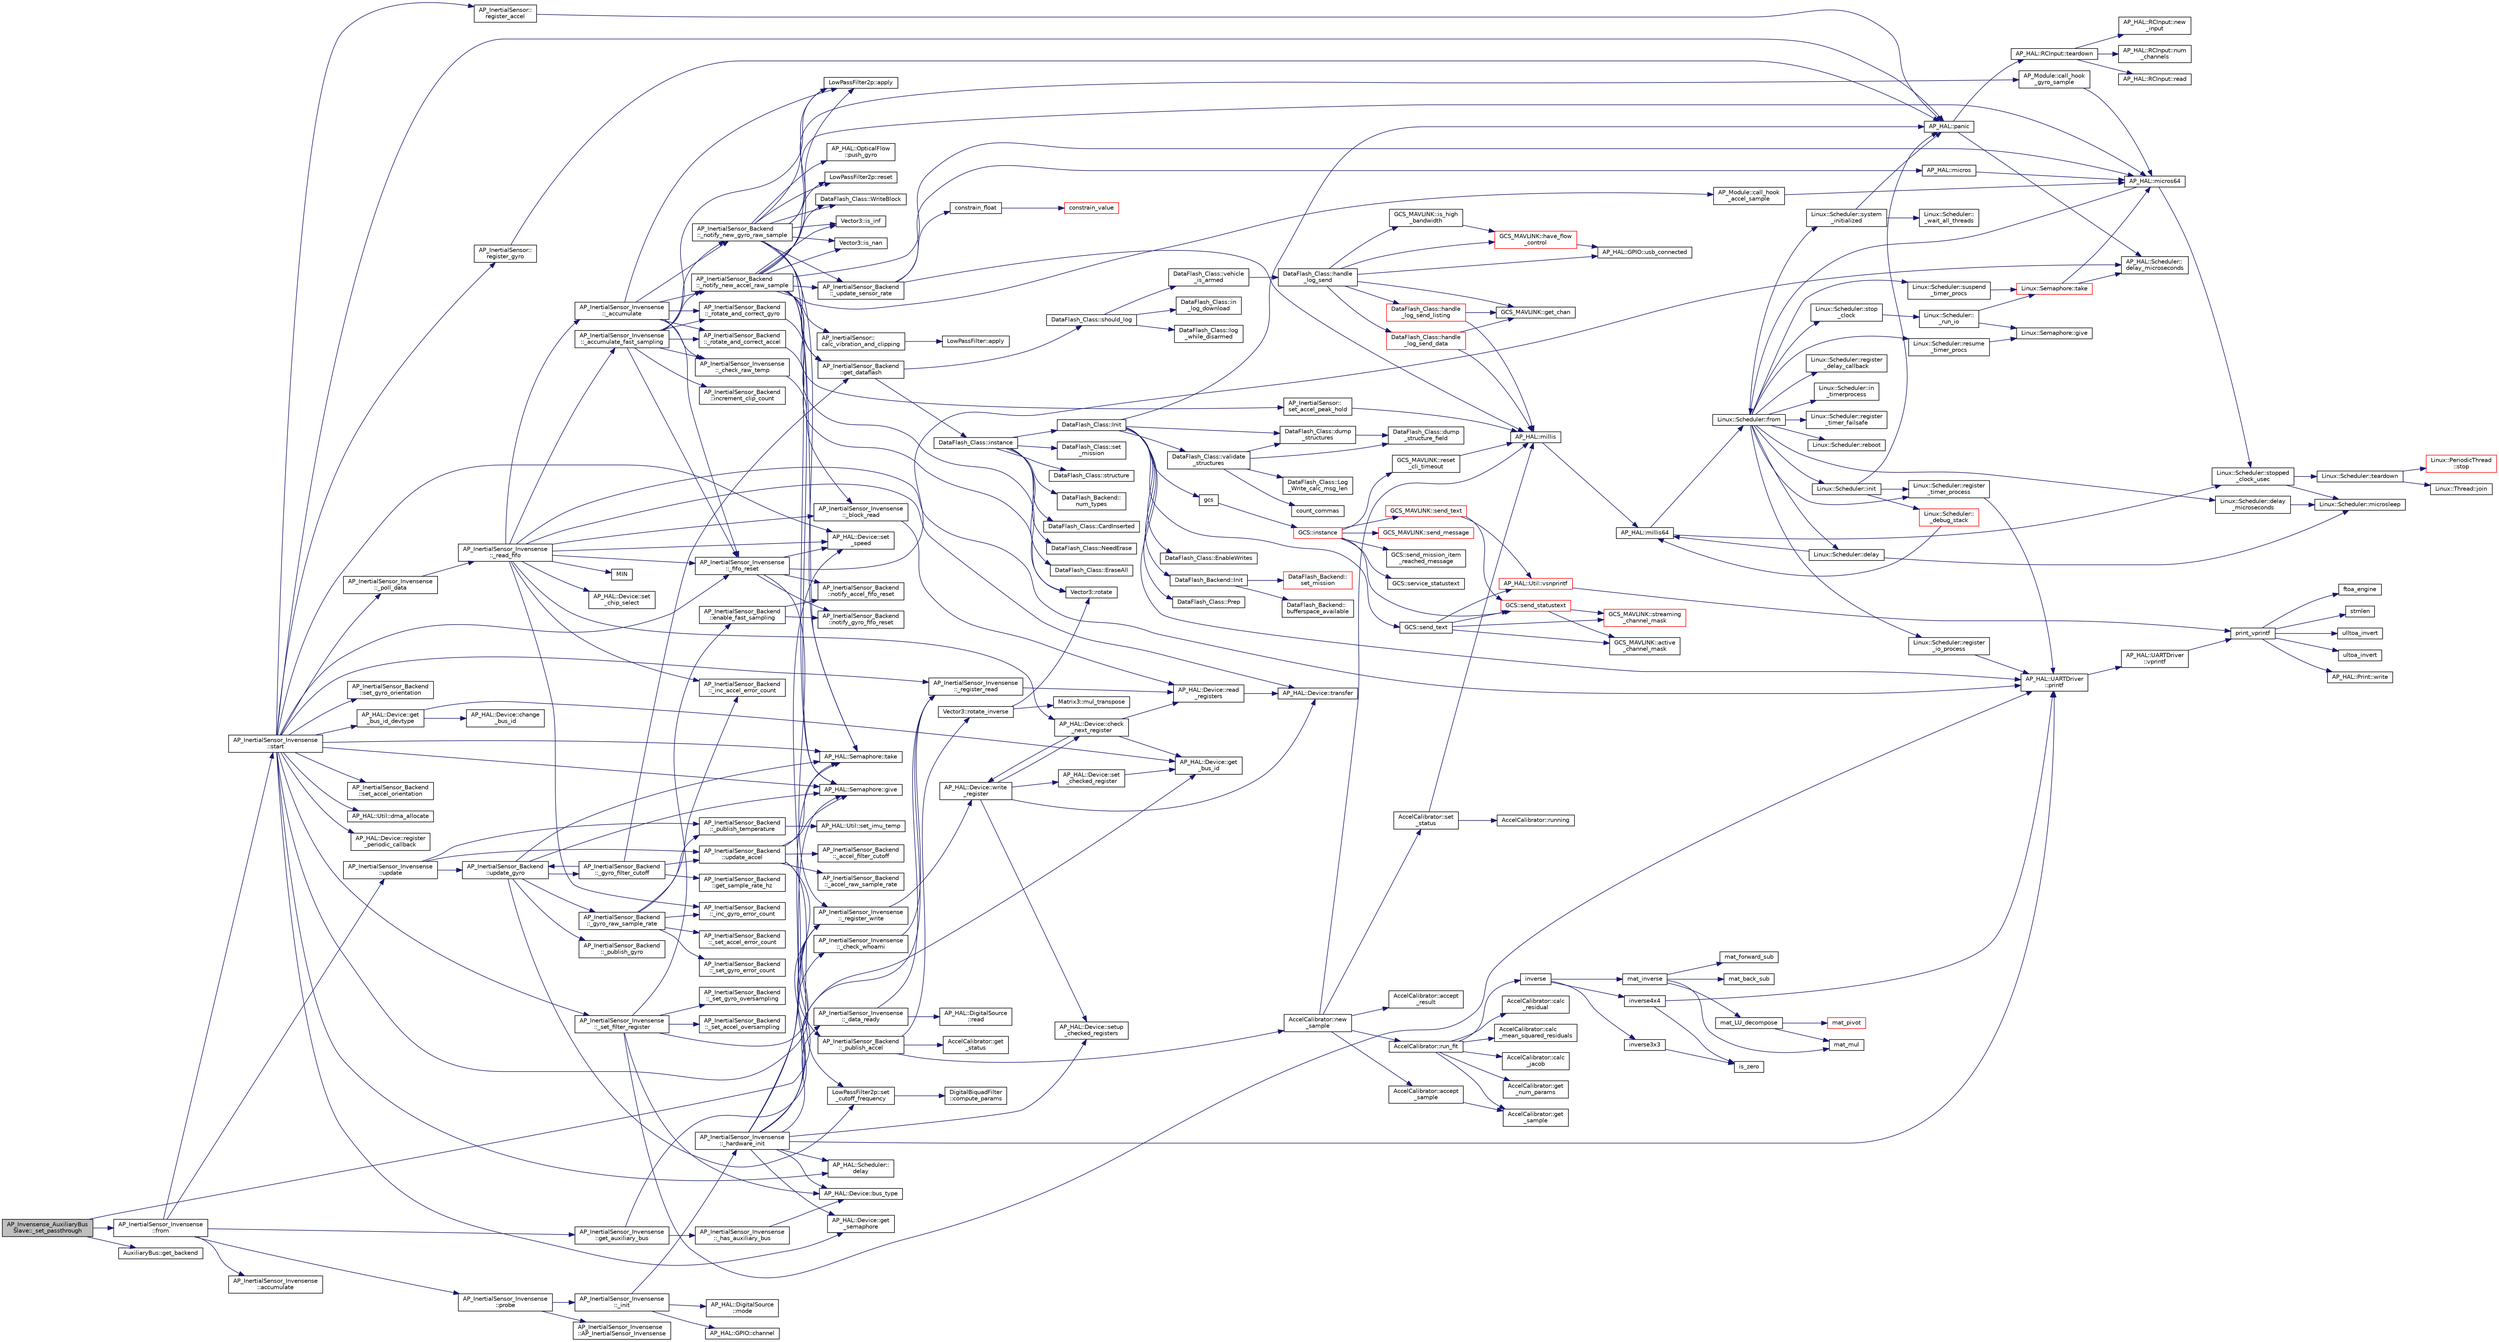 digraph "AP_Invensense_AuxiliaryBusSlave::_set_passthrough"
{
 // INTERACTIVE_SVG=YES
  edge [fontname="Helvetica",fontsize="10",labelfontname="Helvetica",labelfontsize="10"];
  node [fontname="Helvetica",fontsize="10",shape=record];
  rankdir="LR";
  Node1 [label="AP_Invensense_AuxiliaryBus\lSlave::_set_passthrough",height=0.2,width=0.4,color="black", fillcolor="grey75", style="filled", fontcolor="black"];
  Node1 -> Node2 [color="midnightblue",fontsize="10",style="solid",fontname="Helvetica"];
  Node2 [label="AP_InertialSensor_Invensense\l::from",height=0.2,width=0.4,color="black", fillcolor="white", style="filled",URL="$classAP__InertialSensor__Invensense.html#a06dbf9b0eab84d31dbba20ed8acd5d3e"];
  Node2 -> Node3 [color="midnightblue",fontsize="10",style="solid",fontname="Helvetica"];
  Node3 [label="AP_InertialSensor_Invensense\l::probe",height=0.2,width=0.4,color="black", fillcolor="white", style="filled",URL="$classAP__InertialSensor__Invensense.html#a8097ce7e76464929d323cfc339ed4ac4"];
  Node3 -> Node4 [color="midnightblue",fontsize="10",style="solid",fontname="Helvetica"];
  Node4 [label="AP_InertialSensor_Invensense\l::AP_InertialSensor_Invensense",height=0.2,width=0.4,color="black", fillcolor="white", style="filled",URL="$classAP__InertialSensor__Invensense.html#a97e4364fb212a0f6e4282a318579ea54"];
  Node3 -> Node5 [color="midnightblue",fontsize="10",style="solid",fontname="Helvetica"];
  Node5 [label="AP_InertialSensor_Invensense\l::_init",height=0.2,width=0.4,color="black", fillcolor="white", style="filled",URL="$classAP__InertialSensor__Invensense.html#aa1f73d88f390dc33a024e74d418fcdbb"];
  Node5 -> Node6 [color="midnightblue",fontsize="10",style="solid",fontname="Helvetica"];
  Node6 [label="AP_HAL::GPIO::channel",height=0.2,width=0.4,color="black", fillcolor="white", style="filled",URL="$classAP__HAL_1_1GPIO.html#a4e8955091af056240f447b68b76725bb"];
  Node5 -> Node7 [color="midnightblue",fontsize="10",style="solid",fontname="Helvetica"];
  Node7 [label="AP_HAL::DigitalSource\l::mode",height=0.2,width=0.4,color="black", fillcolor="white", style="filled",URL="$classAP__HAL_1_1DigitalSource.html#af16b96dab1499f30659a1fd892df6c2d"];
  Node5 -> Node8 [color="midnightblue",fontsize="10",style="solid",fontname="Helvetica"];
  Node8 [label="AP_InertialSensor_Invensense\l::_hardware_init",height=0.2,width=0.4,color="black", fillcolor="white", style="filled",URL="$classAP__InertialSensor__Invensense.html#a21cdfb1a680c3a9ef39a8b0de574551d"];
  Node8 -> Node9 [color="midnightblue",fontsize="10",style="solid",fontname="Helvetica"];
  Node9 [label="AP_HAL::Device::get\l_semaphore",height=0.2,width=0.4,color="black", fillcolor="white", style="filled",URL="$classAP__HAL_1_1Device.html#a9cfca3d6c720115b4c77b21b64a2b8af"];
  Node8 -> Node10 [color="midnightblue",fontsize="10",style="solid",fontname="Helvetica"];
  Node10 [label="AP_HAL::Semaphore::take",height=0.2,width=0.4,color="black", fillcolor="white", style="filled",URL="$classAP__HAL_1_1Semaphore.html#abd3a0affad8bb211981a979f30386589"];
  Node8 -> Node11 [color="midnightblue",fontsize="10",style="solid",fontname="Helvetica"];
  Node11 [label="AP_HAL::Device::setup\l_checked_registers",height=0.2,width=0.4,color="black", fillcolor="white", style="filled",URL="$classAP__HAL_1_1Device.html#a4bad879386bd93b7f2340bff1437d041"];
  Node8 -> Node12 [color="midnightblue",fontsize="10",style="solid",fontname="Helvetica"];
  Node12 [label="AP_HAL::Device::set\l_speed",height=0.2,width=0.4,color="black", fillcolor="white", style="filled",URL="$classAP__HAL_1_1Device.html#ab8df2848215253ccd70298be7bb52339"];
  Node8 -> Node13 [color="midnightblue",fontsize="10",style="solid",fontname="Helvetica"];
  Node13 [label="AP_InertialSensor_Invensense\l::_check_whoami",height=0.2,width=0.4,color="black", fillcolor="white", style="filled",URL="$classAP__InertialSensor__Invensense.html#a0404ba143b7451a0ffb09b410733881b"];
  Node13 -> Node14 [color="midnightblue",fontsize="10",style="solid",fontname="Helvetica"];
  Node14 [label="AP_InertialSensor_Invensense\l::_register_read",height=0.2,width=0.4,color="black", fillcolor="white", style="filled",URL="$classAP__InertialSensor__Invensense.html#ab3565db6e0296bc0515f6d02f80ffade"];
  Node14 -> Node15 [color="midnightblue",fontsize="10",style="solid",fontname="Helvetica"];
  Node15 [label="AP_HAL::Device::read\l_registers",height=0.2,width=0.4,color="black", fillcolor="white", style="filled",URL="$classAP__HAL_1_1Device.html#a66215f964cfb5c7421effdb88a749550"];
  Node15 -> Node16 [color="midnightblue",fontsize="10",style="solid",fontname="Helvetica"];
  Node16 [label="AP_HAL::Device::transfer",height=0.2,width=0.4,color="black", fillcolor="white", style="filled",URL="$classAP__HAL_1_1Device.html#a2af24b5f93b678af718b65a606e538b0"];
  Node8 -> Node17 [color="midnightblue",fontsize="10",style="solid",fontname="Helvetica"];
  Node17 [label="AP_HAL::Semaphore::give",height=0.2,width=0.4,color="black", fillcolor="white", style="filled",URL="$classAP__HAL_1_1Semaphore.html#afcdbf03d5bea9d83037acc93bfaea7ce"];
  Node8 -> Node14 [color="midnightblue",fontsize="10",style="solid",fontname="Helvetica"];
  Node8 -> Node18 [color="midnightblue",fontsize="10",style="solid",fontname="Helvetica"];
  Node18 [label="AP_InertialSensor_Invensense\l::_register_write",height=0.2,width=0.4,color="black", fillcolor="white", style="filled",URL="$classAP__InertialSensor__Invensense.html#ab650abe4789bb0eef9a4c34812e5603e"];
  Node18 -> Node19 [color="midnightblue",fontsize="10",style="solid",fontname="Helvetica"];
  Node19 [label="AP_HAL::Device::write\l_register",height=0.2,width=0.4,color="black", fillcolor="white", style="filled",URL="$classAP__HAL_1_1Device.html#a450d2427d58c09d75c8268f8b808c37b"];
  Node19 -> Node20 [color="midnightblue",fontsize="10",style="solid",fontname="Helvetica"];
  Node20 [label="AP_HAL::Device::set\l_checked_register",height=0.2,width=0.4,color="black", fillcolor="white", style="filled",URL="$classAP__HAL_1_1Device.html#a44b62acec2c1c5d8bf8b9c07f5fe7192"];
  Node20 -> Node21 [color="midnightblue",fontsize="10",style="solid",fontname="Helvetica"];
  Node21 [label="AP_HAL::Device::get\l_bus_id",height=0.2,width=0.4,color="black", fillcolor="white", style="filled",URL="$classAP__HAL_1_1Device.html#a682fd556614308cb02773e94ec8e4b26"];
  Node19 -> Node16 [color="midnightblue",fontsize="10",style="solid",fontname="Helvetica"];
  Node19 -> Node11 [color="midnightblue",fontsize="10",style="solid",fontname="Helvetica"];
  Node19 -> Node22 [color="midnightblue",fontsize="10",style="solid",fontname="Helvetica"];
  Node22 [label="AP_HAL::Device::check\l_next_register",height=0.2,width=0.4,color="black", fillcolor="white", style="filled",URL="$classAP__HAL_1_1Device.html#a81202d89062b62f93bf8d13fa30a86d0"];
  Node22 -> Node15 [color="midnightblue",fontsize="10",style="solid",fontname="Helvetica"];
  Node22 -> Node21 [color="midnightblue",fontsize="10",style="solid",fontname="Helvetica"];
  Node22 -> Node19 [color="midnightblue",fontsize="10",style="solid",fontname="Helvetica"];
  Node8 -> Node23 [color="midnightblue",fontsize="10",style="solid",fontname="Helvetica"];
  Node23 [label="AP_HAL::Scheduler::\ldelay",height=0.2,width=0.4,color="black", fillcolor="white", style="filled",URL="$classAP__HAL_1_1Scheduler.html#ab3175e2e6223ccfe82f957e41cc12b26"];
  Node8 -> Node24 [color="midnightblue",fontsize="10",style="solid",fontname="Helvetica"];
  Node24 [label="AP_HAL::Device::bus_type",height=0.2,width=0.4,color="black", fillcolor="white", style="filled",URL="$classAP__HAL_1_1Device.html#a0e51c1247cf5f1ed2d689263d9c48eae"];
  Node8 -> Node25 [color="midnightblue",fontsize="10",style="solid",fontname="Helvetica"];
  Node25 [label="AP_InertialSensor_Invensense\l::_data_ready",height=0.2,width=0.4,color="black", fillcolor="white", style="filled",URL="$classAP__InertialSensor__Invensense.html#a425c8c056c2e606f472b8c49f4ad99b2"];
  Node25 -> Node26 [color="midnightblue",fontsize="10",style="solid",fontname="Helvetica"];
  Node26 [label="AP_HAL::DigitalSource\l::read",height=0.2,width=0.4,color="black", fillcolor="white", style="filled",URL="$classAP__HAL_1_1DigitalSource.html#a6d155c0e1088e7b045b075c34bc2a13e"];
  Node25 -> Node14 [color="midnightblue",fontsize="10",style="solid",fontname="Helvetica"];
  Node8 -> Node27 [color="midnightblue",fontsize="10",style="solid",fontname="Helvetica"];
  Node27 [label="AP_HAL::UARTDriver\l::printf",height=0.2,width=0.4,color="black", fillcolor="white", style="filled",URL="$classAP__HAL_1_1UARTDriver.html#a6ceedc792594e59fc7d80b39a435f027"];
  Node27 -> Node28 [color="midnightblue",fontsize="10",style="solid",fontname="Helvetica"];
  Node28 [label="AP_HAL::UARTDriver\l::vprintf",height=0.2,width=0.4,color="black", fillcolor="white", style="filled",URL="$classAP__HAL_1_1UARTDriver.html#aa8abfb6d6641299472c29ac1edde559f"];
  Node28 -> Node29 [color="midnightblue",fontsize="10",style="solid",fontname="Helvetica"];
  Node29 [label="print_vprintf",height=0.2,width=0.4,color="black", fillcolor="white", style="filled",URL="$print__vprintf_8cpp.html#a1534eaeab54696df96975b56d9f49212"];
  Node29 -> Node30 [color="midnightblue",fontsize="10",style="solid",fontname="Helvetica"];
  Node30 [label="AP_HAL::Print::write",height=0.2,width=0.4,color="black", fillcolor="white", style="filled",URL="$classAP__HAL_1_1Print.html#acc65391952a43334f8f5c9bef341f501"];
  Node29 -> Node31 [color="midnightblue",fontsize="10",style="solid",fontname="Helvetica"];
  Node31 [label="ftoa_engine",height=0.2,width=0.4,color="black", fillcolor="white", style="filled",URL="$ftoa__engine_8cpp.html#a1c28234da8f20b43c85890d4bb452947"];
  Node29 -> Node32 [color="midnightblue",fontsize="10",style="solid",fontname="Helvetica"];
  Node32 [label="strnlen",height=0.2,width=0.4,color="black", fillcolor="white", style="filled",URL="$replace_8cpp.html#a880bcc7b85a09e6254691bebd5344b51"];
  Node29 -> Node33 [color="midnightblue",fontsize="10",style="solid",fontname="Helvetica"];
  Node33 [label="ulltoa_invert",height=0.2,width=0.4,color="black", fillcolor="white", style="filled",URL="$utoa__invert_8cpp.html#a34926f552460b47c414ec4d83b32815c"];
  Node29 -> Node34 [color="midnightblue",fontsize="10",style="solid",fontname="Helvetica"];
  Node34 [label="ultoa_invert",height=0.2,width=0.4,color="black", fillcolor="white", style="filled",URL="$utoa__invert_8cpp.html#a5d99bba8e697c1e11da489d88fca8559"];
  Node2 -> Node35 [color="midnightblue",fontsize="10",style="solid",fontname="Helvetica"];
  Node35 [label="AP_InertialSensor_Invensense\l::update",height=0.2,width=0.4,color="black", fillcolor="white", style="filled",URL="$classAP__InertialSensor__Invensense.html#a247c35c3a991df3b0d40725108fd1763"];
  Node35 -> Node36 [color="midnightblue",fontsize="10",style="solid",fontname="Helvetica"];
  Node36 [label="AP_InertialSensor_Backend\l::update_accel",height=0.2,width=0.4,color="black", fillcolor="white", style="filled",URL="$classAP__InertialSensor__Backend.html#a27b1b02d701a305058551ad22d6fb75c"];
  Node36 -> Node10 [color="midnightblue",fontsize="10",style="solid",fontname="Helvetica"];
  Node36 -> Node37 [color="midnightblue",fontsize="10",style="solid",fontname="Helvetica"];
  Node37 [label="AP_InertialSensor_Backend\l::_publish_accel",height=0.2,width=0.4,color="black", fillcolor="white", style="filled",URL="$classAP__InertialSensor__Backend.html#a28212257f5b97b6e129f6b2d2c20424e"];
  Node37 -> Node38 [color="midnightblue",fontsize="10",style="solid",fontname="Helvetica"];
  Node38 [label="AccelCalibrator::get\l_status",height=0.2,width=0.4,color="black", fillcolor="white", style="filled",URL="$classAccelCalibrator.html#afc7c6fd5f0ab24471373a03995588e70"];
  Node37 -> Node39 [color="midnightblue",fontsize="10",style="solid",fontname="Helvetica"];
  Node39 [label="Vector3::rotate_inverse",height=0.2,width=0.4,color="black", fillcolor="white", style="filled",URL="$classVector3.html#a54af2cdf84d76ad47bdb4f7f43ccb7e8"];
  Node39 -> Node40 [color="midnightblue",fontsize="10",style="solid",fontname="Helvetica"];
  Node40 [label="Vector3::rotate",height=0.2,width=0.4,color="black", fillcolor="white", style="filled",URL="$classVector3.html#a53d5701ae2db9492944550927279b7b8"];
  Node39 -> Node41 [color="midnightblue",fontsize="10",style="solid",fontname="Helvetica"];
  Node41 [label="Matrix3::mul_transpose",height=0.2,width=0.4,color="black", fillcolor="white", style="filled",URL="$classMatrix3.html#a3705734aec6b67d729011cd792d7398a"];
  Node37 -> Node42 [color="midnightblue",fontsize="10",style="solid",fontname="Helvetica"];
  Node42 [label="AccelCalibrator::new\l_sample",height=0.2,width=0.4,color="black", fillcolor="white", style="filled",URL="$classAccelCalibrator.html#a32fa0d479b35c9ca0283542a6420b7cf"];
  Node42 -> Node43 [color="midnightblue",fontsize="10",style="solid",fontname="Helvetica"];
  Node43 [label="AccelCalibrator::set\l_status",height=0.2,width=0.4,color="black", fillcolor="white", style="filled",URL="$classAccelCalibrator.html#a2243497b1553a96ec4589da2489ad379"];
  Node43 -> Node44 [color="midnightblue",fontsize="10",style="solid",fontname="Helvetica"];
  Node44 [label="AccelCalibrator::running",height=0.2,width=0.4,color="black", fillcolor="white", style="filled",URL="$classAccelCalibrator.html#a0689e99155c87b32bd0fa72402e297a1"];
  Node43 -> Node45 [color="midnightblue",fontsize="10",style="solid",fontname="Helvetica"];
  Node45 [label="AP_HAL::millis",height=0.2,width=0.4,color="black", fillcolor="white", style="filled",URL="$namespaceAP__HAL.html#a77dffbb18891996280308e21316ec186"];
  Node45 -> Node46 [color="midnightblue",fontsize="10",style="solid",fontname="Helvetica"];
  Node46 [label="AP_HAL::millis64",height=0.2,width=0.4,color="black", fillcolor="white", style="filled",URL="$namespaceAP__HAL.html#a59336c5fceaf28a76d1df1581a87a25d"];
  Node46 -> Node47 [color="midnightblue",fontsize="10",style="solid",fontname="Helvetica"];
  Node47 [label="Linux::Scheduler::from",height=0.2,width=0.4,color="black", fillcolor="white", style="filled",URL="$classLinux_1_1Scheduler.html#a53ecaae0fdc72f85bd57c4b0cff93653"];
  Node47 -> Node48 [color="midnightblue",fontsize="10",style="solid",fontname="Helvetica"];
  Node48 [label="Linux::Scheduler::init",height=0.2,width=0.4,color="black", fillcolor="white", style="filled",URL="$classLinux_1_1Scheduler.html#a3d77c332e051c28c83fb07757e7100bd"];
  Node48 -> Node49 [color="midnightblue",fontsize="10",style="solid",fontname="Helvetica"];
  Node49 [label="AP_HAL::panic",height=0.2,width=0.4,color="black", fillcolor="white", style="filled",URL="$namespaceAP__HAL.html#a71832f03d849a0c088f04fc98d3c8143"];
  Node49 -> Node50 [color="midnightblue",fontsize="10",style="solid",fontname="Helvetica"];
  Node50 [label="AP_HAL::RCInput::teardown",height=0.2,width=0.4,color="black", fillcolor="white", style="filled",URL="$classAP__HAL_1_1RCInput.html#a2bea13d38f2b9ae8bf5193a3a69f0a31"];
  Node50 -> Node51 [color="midnightblue",fontsize="10",style="solid",fontname="Helvetica"];
  Node51 [label="AP_HAL::RCInput::new\l_input",height=0.2,width=0.4,color="black", fillcolor="white", style="filled",URL="$classAP__HAL_1_1RCInput.html#aee1fade33080edef83dd7db0fad0f7da"];
  Node50 -> Node52 [color="midnightblue",fontsize="10",style="solid",fontname="Helvetica"];
  Node52 [label="AP_HAL::RCInput::num\l_channels",height=0.2,width=0.4,color="black", fillcolor="white", style="filled",URL="$classAP__HAL_1_1RCInput.html#ae55f959c6115c1f41783af3a2b6c4fcd"];
  Node50 -> Node53 [color="midnightblue",fontsize="10",style="solid",fontname="Helvetica"];
  Node53 [label="AP_HAL::RCInput::read",height=0.2,width=0.4,color="black", fillcolor="white", style="filled",URL="$classAP__HAL_1_1RCInput.html#a078fd7e6d2e6a899009ec674a8e03498"];
  Node49 -> Node54 [color="midnightblue",fontsize="10",style="solid",fontname="Helvetica"];
  Node54 [label="AP_HAL::Scheduler::\ldelay_microseconds",height=0.2,width=0.4,color="black", fillcolor="white", style="filled",URL="$classAP__HAL_1_1Scheduler.html#a78c4f1b1f192ac1c99544b6cc8f099b0"];
  Node48 -> Node55 [color="midnightblue",fontsize="10",style="solid",fontname="Helvetica"];
  Node55 [label="Linux::Scheduler::register\l_timer_process",height=0.2,width=0.4,color="black", fillcolor="white", style="filled",URL="$classLinux_1_1Scheduler.html#a02a34a123dfebaf360f7010745e1e646"];
  Node55 -> Node27 [color="midnightblue",fontsize="10",style="solid",fontname="Helvetica"];
  Node48 -> Node56 [color="midnightblue",fontsize="10",style="solid",fontname="Helvetica"];
  Node56 [label="Linux::Scheduler::\l_debug_stack",height=0.2,width=0.4,color="red", fillcolor="white", style="filled",URL="$classLinux_1_1Scheduler.html#a163eb7b285c95b1b1d036fc61d723910"];
  Node56 -> Node46 [color="midnightblue",fontsize="10",style="solid",fontname="Helvetica"];
  Node47 -> Node57 [color="midnightblue",fontsize="10",style="solid",fontname="Helvetica"];
  Node57 [label="Linux::Scheduler::delay",height=0.2,width=0.4,color="black", fillcolor="white", style="filled",URL="$classLinux_1_1Scheduler.html#a14f3239ecbb9889823b20dc9de655c2f"];
  Node57 -> Node46 [color="midnightblue",fontsize="10",style="solid",fontname="Helvetica"];
  Node57 -> Node58 [color="midnightblue",fontsize="10",style="solid",fontname="Helvetica"];
  Node58 [label="Linux::Scheduler::microsleep",height=0.2,width=0.4,color="black", fillcolor="white", style="filled",URL="$classLinux_1_1Scheduler.html#a647872aff158b510c56862f51f951538"];
  Node47 -> Node59 [color="midnightblue",fontsize="10",style="solid",fontname="Helvetica"];
  Node59 [label="Linux::Scheduler::delay\l_microseconds",height=0.2,width=0.4,color="black", fillcolor="white", style="filled",URL="$classLinux_1_1Scheduler.html#a4cffd5bcba0175bf49c7aa75ff3bf09a"];
  Node59 -> Node58 [color="midnightblue",fontsize="10",style="solid",fontname="Helvetica"];
  Node47 -> Node60 [color="midnightblue",fontsize="10",style="solid",fontname="Helvetica"];
  Node60 [label="Linux::Scheduler::register\l_delay_callback",height=0.2,width=0.4,color="black", fillcolor="white", style="filled",URL="$classLinux_1_1Scheduler.html#a5cb50b637d5fd3e5f9220bc23db0fb3f"];
  Node47 -> Node55 [color="midnightblue",fontsize="10",style="solid",fontname="Helvetica"];
  Node47 -> Node61 [color="midnightblue",fontsize="10",style="solid",fontname="Helvetica"];
  Node61 [label="Linux::Scheduler::register\l_io_process",height=0.2,width=0.4,color="black", fillcolor="white", style="filled",URL="$classLinux_1_1Scheduler.html#aa2be97cb8686d72cc322fb38f69a940c"];
  Node61 -> Node27 [color="midnightblue",fontsize="10",style="solid",fontname="Helvetica"];
  Node47 -> Node62 [color="midnightblue",fontsize="10",style="solid",fontname="Helvetica"];
  Node62 [label="Linux::Scheduler::suspend\l_timer_procs",height=0.2,width=0.4,color="black", fillcolor="white", style="filled",URL="$classLinux_1_1Scheduler.html#abba967d02c28cb0b16a7cebbff9bc6d6"];
  Node62 -> Node63 [color="midnightblue",fontsize="10",style="solid",fontname="Helvetica"];
  Node63 [label="Linux::Semaphore::take",height=0.2,width=0.4,color="red", fillcolor="white", style="filled",URL="$classLinux_1_1Semaphore.html#afc4c8706abb7e68aa4001ea372dc614e"];
  Node63 -> Node64 [color="midnightblue",fontsize="10",style="solid",fontname="Helvetica"];
  Node64 [label="AP_HAL::micros64",height=0.2,width=0.4,color="black", fillcolor="white", style="filled",URL="$namespaceAP__HAL.html#a7aa0ce7625c9680e30ff4a99940907a5"];
  Node64 -> Node47 [color="midnightblue",fontsize="10",style="solid",fontname="Helvetica"];
  Node64 -> Node65 [color="midnightblue",fontsize="10",style="solid",fontname="Helvetica"];
  Node65 [label="Linux::Scheduler::stopped\l_clock_usec",height=0.2,width=0.4,color="black", fillcolor="white", style="filled",URL="$classLinux_1_1Scheduler.html#a682b4c34f330f66db5ab4aa5d96e13f9"];
  Node65 -> Node58 [color="midnightblue",fontsize="10",style="solid",fontname="Helvetica"];
  Node65 -> Node66 [color="midnightblue",fontsize="10",style="solid",fontname="Helvetica"];
  Node66 [label="Linux::Scheduler::teardown",height=0.2,width=0.4,color="black", fillcolor="white", style="filled",URL="$classLinux_1_1Scheduler.html#ab373a83d818679432520ea881044b2a7"];
  Node66 -> Node67 [color="midnightblue",fontsize="10",style="solid",fontname="Helvetica"];
  Node67 [label="Linux::PeriodicThread\l::stop",height=0.2,width=0.4,color="red", fillcolor="white", style="filled",URL="$classLinux_1_1PeriodicThread.html#a136aaf6e713f63b246fc4a2905e6e9a1"];
  Node66 -> Node68 [color="midnightblue",fontsize="10",style="solid",fontname="Helvetica"];
  Node68 [label="Linux::Thread::join",height=0.2,width=0.4,color="black", fillcolor="white", style="filled",URL="$classLinux_1_1Thread.html#a32b7d184279634922e2f3b23b584fbcd"];
  Node63 -> Node54 [color="midnightblue",fontsize="10",style="solid",fontname="Helvetica"];
  Node47 -> Node69 [color="midnightblue",fontsize="10",style="solid",fontname="Helvetica"];
  Node69 [label="Linux::Scheduler::resume\l_timer_procs",height=0.2,width=0.4,color="black", fillcolor="white", style="filled",URL="$classLinux_1_1Scheduler.html#aee4e701b92cb4721c4de1bfcdcded70c"];
  Node69 -> Node70 [color="midnightblue",fontsize="10",style="solid",fontname="Helvetica"];
  Node70 [label="Linux::Semaphore::give",height=0.2,width=0.4,color="black", fillcolor="white", style="filled",URL="$classLinux_1_1Semaphore.html#a216f91636f64b57b59d43ef64af91624"];
  Node47 -> Node71 [color="midnightblue",fontsize="10",style="solid",fontname="Helvetica"];
  Node71 [label="Linux::Scheduler::in\l_timerprocess",height=0.2,width=0.4,color="black", fillcolor="white", style="filled",URL="$classLinux_1_1Scheduler.html#af23753e7c6bfa97553db215a64235455"];
  Node47 -> Node72 [color="midnightblue",fontsize="10",style="solid",fontname="Helvetica"];
  Node72 [label="Linux::Scheduler::register\l_timer_failsafe",height=0.2,width=0.4,color="black", fillcolor="white", style="filled",URL="$classLinux_1_1Scheduler.html#ac193459e3575c7a0588fdc72250c2044"];
  Node47 -> Node73 [color="midnightblue",fontsize="10",style="solid",fontname="Helvetica"];
  Node73 [label="Linux::Scheduler::system\l_initialized",height=0.2,width=0.4,color="black", fillcolor="white", style="filled",URL="$classLinux_1_1Scheduler.html#ad6070a7ee637adf5101b1e6b6efbf8f6"];
  Node73 -> Node49 [color="midnightblue",fontsize="10",style="solid",fontname="Helvetica"];
  Node73 -> Node74 [color="midnightblue",fontsize="10",style="solid",fontname="Helvetica"];
  Node74 [label="Linux::Scheduler::\l_wait_all_threads",height=0.2,width=0.4,color="black", fillcolor="white", style="filled",URL="$classLinux_1_1Scheduler.html#ac52c8da3f1f4fd79c50bd64379daf399"];
  Node47 -> Node75 [color="midnightblue",fontsize="10",style="solid",fontname="Helvetica"];
  Node75 [label="Linux::Scheduler::reboot",height=0.2,width=0.4,color="black", fillcolor="white", style="filled",URL="$classLinux_1_1Scheduler.html#ae72cfa66c849ffd882ef518c35c71e69"];
  Node47 -> Node76 [color="midnightblue",fontsize="10",style="solid",fontname="Helvetica"];
  Node76 [label="Linux::Scheduler::stop\l_clock",height=0.2,width=0.4,color="black", fillcolor="white", style="filled",URL="$classLinux_1_1Scheduler.html#a392aebafcdfe9a812e4db4b7a9dcce9c"];
  Node76 -> Node77 [color="midnightblue",fontsize="10",style="solid",fontname="Helvetica"];
  Node77 [label="Linux::Scheduler::\l_run_io",height=0.2,width=0.4,color="black", fillcolor="white", style="filled",URL="$classLinux_1_1Scheduler.html#a70b024d7d0886bf47b46cc3ee310d638"];
  Node77 -> Node63 [color="midnightblue",fontsize="10",style="solid",fontname="Helvetica"];
  Node77 -> Node70 [color="midnightblue",fontsize="10",style="solid",fontname="Helvetica"];
  Node46 -> Node65 [color="midnightblue",fontsize="10",style="solid",fontname="Helvetica"];
  Node42 -> Node45 [color="midnightblue",fontsize="10",style="solid",fontname="Helvetica"];
  Node42 -> Node78 [color="midnightblue",fontsize="10",style="solid",fontname="Helvetica"];
  Node78 [label="AccelCalibrator::accept\l_sample",height=0.2,width=0.4,color="black", fillcolor="white", style="filled",URL="$classAccelCalibrator.html#abb7fc0441ba375be7f5b4104c8a031c1"];
  Node78 -> Node79 [color="midnightblue",fontsize="10",style="solid",fontname="Helvetica"];
  Node79 [label="AccelCalibrator::get\l_sample",height=0.2,width=0.4,color="black", fillcolor="white", style="filled",URL="$classAccelCalibrator.html#a97c6d873d36c2598ff8b8964b0307d8c"];
  Node42 -> Node80 [color="midnightblue",fontsize="10",style="solid",fontname="Helvetica"];
  Node80 [label="AccelCalibrator::run_fit",height=0.2,width=0.4,color="black", fillcolor="white", style="filled",URL="$classAccelCalibrator.html#add787b3abf29b965e5c6946516c45a04"];
  Node80 -> Node81 [color="midnightblue",fontsize="10",style="solid",fontname="Helvetica"];
  Node81 [label="AccelCalibrator::calc\l_mean_squared_residuals",height=0.2,width=0.4,color="black", fillcolor="white", style="filled",URL="$classAccelCalibrator.html#a862df661404f1c4eb0af38fb21653e09"];
  Node80 -> Node79 [color="midnightblue",fontsize="10",style="solid",fontname="Helvetica"];
  Node80 -> Node82 [color="midnightblue",fontsize="10",style="solid",fontname="Helvetica"];
  Node82 [label="AccelCalibrator::calc\l_jacob",height=0.2,width=0.4,color="black", fillcolor="white", style="filled",URL="$classAccelCalibrator.html#a8244fa14cdefb83df578d9b765d051a7"];
  Node80 -> Node83 [color="midnightblue",fontsize="10",style="solid",fontname="Helvetica"];
  Node83 [label="AccelCalibrator::get\l_num_params",height=0.2,width=0.4,color="black", fillcolor="white", style="filled",URL="$classAccelCalibrator.html#aef257ef51e6550eb7635b435ff8f6c35"];
  Node80 -> Node84 [color="midnightblue",fontsize="10",style="solid",fontname="Helvetica"];
  Node84 [label="AccelCalibrator::calc\l_residual",height=0.2,width=0.4,color="black", fillcolor="white", style="filled",URL="$classAccelCalibrator.html#a26140868d230a5c0f1f5dbf060c55904"];
  Node80 -> Node85 [color="midnightblue",fontsize="10",style="solid",fontname="Helvetica"];
  Node85 [label="inverse",height=0.2,width=0.4,color="black", fillcolor="white", style="filled",URL="$AP__Math_8h.html#adfb798dabbcb4c7a82b3a08978bd8738"];
  Node85 -> Node86 [color="midnightblue",fontsize="10",style="solid",fontname="Helvetica"];
  Node86 [label="inverse3x3",height=0.2,width=0.4,color="black", fillcolor="white", style="filled",URL="$matrix__alg_8cpp.html#a3aede2abf8bd30869b72dadaeb9e2c17"];
  Node86 -> Node87 [color="midnightblue",fontsize="10",style="solid",fontname="Helvetica"];
  Node87 [label="is_zero",height=0.2,width=0.4,color="black", fillcolor="white", style="filled",URL="$AP__Math_8h.html#a2a12cce483e9b870da70d30406d82c60"];
  Node85 -> Node88 [color="midnightblue",fontsize="10",style="solid",fontname="Helvetica"];
  Node88 [label="inverse4x4",height=0.2,width=0.4,color="black", fillcolor="white", style="filled",URL="$matrix__alg_8cpp.html#a5b0d60d12edb0ce4c1ed6599acccc6db"];
  Node88 -> Node27 [color="midnightblue",fontsize="10",style="solid",fontname="Helvetica"];
  Node88 -> Node87 [color="midnightblue",fontsize="10",style="solid",fontname="Helvetica"];
  Node85 -> Node89 [color="midnightblue",fontsize="10",style="solid",fontname="Helvetica"];
  Node89 [label="mat_inverse",height=0.2,width=0.4,color="black", fillcolor="white", style="filled",URL="$matrix__alg_8cpp.html#aec3cfc51b8c044f4faa4ab1d3a146435"];
  Node89 -> Node90 [color="midnightblue",fontsize="10",style="solid",fontname="Helvetica"];
  Node90 [label="mat_LU_decompose",height=0.2,width=0.4,color="black", fillcolor="white", style="filled",URL="$matrix__alg_8cpp.html#a71120309d433abdf23de6c2d78440b1c"];
  Node90 -> Node91 [color="midnightblue",fontsize="10",style="solid",fontname="Helvetica"];
  Node91 [label="mat_pivot",height=0.2,width=0.4,color="red", fillcolor="white", style="filled",URL="$matrix__alg_8cpp.html#a7a49fc8b7a650e05045994ffba7c1dbc"];
  Node90 -> Node92 [color="midnightblue",fontsize="10",style="solid",fontname="Helvetica"];
  Node92 [label="mat_mul",height=0.2,width=0.4,color="black", fillcolor="white", style="filled",URL="$matrix__alg_8cpp.html#a9e2d939e8250f6c633d3b87661b04d45"];
  Node89 -> Node93 [color="midnightblue",fontsize="10",style="solid",fontname="Helvetica"];
  Node93 [label="mat_forward_sub",height=0.2,width=0.4,color="black", fillcolor="white", style="filled",URL="$matrix__alg_8cpp.html#ae99d89fadc41e4ff699c74822490a71e"];
  Node89 -> Node94 [color="midnightblue",fontsize="10",style="solid",fontname="Helvetica"];
  Node94 [label="mat_back_sub",height=0.2,width=0.4,color="black", fillcolor="white", style="filled",URL="$matrix__alg_8cpp.html#a5f5a54d345886bbaf464910d3a1cf139"];
  Node89 -> Node92 [color="midnightblue",fontsize="10",style="solid",fontname="Helvetica"];
  Node42 -> Node95 [color="midnightblue",fontsize="10",style="solid",fontname="Helvetica"];
  Node95 [label="AccelCalibrator::accept\l_result",height=0.2,width=0.4,color="black", fillcolor="white", style="filled",URL="$classAccelCalibrator.html#a428538cd5b3d10e47f0173821325d247"];
  Node36 -> Node96 [color="midnightblue",fontsize="10",style="solid",fontname="Helvetica"];
  Node96 [label="AP_InertialSensor_Backend\l::_accel_filter_cutoff",height=0.2,width=0.4,color="black", fillcolor="white", style="filled",URL="$classAP__InertialSensor__Backend.html#aa7fdfb9c9f28d883fbb109e13ded7f0f"];
  Node36 -> Node97 [color="midnightblue",fontsize="10",style="solid",fontname="Helvetica"];
  Node97 [label="LowPassFilter2p::set\l_cutoff_frequency",height=0.2,width=0.4,color="black", fillcolor="white", style="filled",URL="$classLowPassFilter2p.html#ac6157f65625e34dec2f7af4474dfb923"];
  Node97 -> Node98 [color="midnightblue",fontsize="10",style="solid",fontname="Helvetica"];
  Node98 [label="DigitalBiquadFilter\l::compute_params",height=0.2,width=0.4,color="black", fillcolor="white", style="filled",URL="$classDigitalBiquadFilter.html#a04934227f74d578b794f779505dc285c"];
  Node36 -> Node99 [color="midnightblue",fontsize="10",style="solid",fontname="Helvetica"];
  Node99 [label="AP_InertialSensor_Backend\l::_accel_raw_sample_rate",height=0.2,width=0.4,color="black", fillcolor="white", style="filled",URL="$classAP__InertialSensor__Backend.html#a0ebddde2a1461e01200c4e40d7d75f91"];
  Node36 -> Node17 [color="midnightblue",fontsize="10",style="solid",fontname="Helvetica"];
  Node35 -> Node100 [color="midnightblue",fontsize="10",style="solid",fontname="Helvetica"];
  Node100 [label="AP_InertialSensor_Backend\l::update_gyro",height=0.2,width=0.4,color="black", fillcolor="white", style="filled",URL="$classAP__InertialSensor__Backend.html#a0b5d300f99eee2d9debcc7380fd29ab0"];
  Node100 -> Node10 [color="midnightblue",fontsize="10",style="solid",fontname="Helvetica"];
  Node100 -> Node101 [color="midnightblue",fontsize="10",style="solid",fontname="Helvetica"];
  Node101 [label="AP_InertialSensor_Backend\l::_publish_gyro",height=0.2,width=0.4,color="black", fillcolor="white", style="filled",URL="$classAP__InertialSensor__Backend.html#a5dbcfeb327b4622ea03838db64660dc8"];
  Node100 -> Node102 [color="midnightblue",fontsize="10",style="solid",fontname="Helvetica"];
  Node102 [label="AP_InertialSensor_Backend\l::_gyro_filter_cutoff",height=0.2,width=0.4,color="black", fillcolor="white", style="filled",URL="$classAP__InertialSensor__Backend.html#a9c376bd62d2a8e0262f887c6188d0af9"];
  Node102 -> Node103 [color="midnightblue",fontsize="10",style="solid",fontname="Helvetica"];
  Node103 [label="AP_InertialSensor_Backend\l::get_sample_rate_hz",height=0.2,width=0.4,color="black", fillcolor="white", style="filled",URL="$classAP__InertialSensor__Backend.html#a28b3bb23c5310c8691b897875523d75c"];
  Node102 -> Node104 [color="midnightblue",fontsize="10",style="solid",fontname="Helvetica"];
  Node104 [label="AP_InertialSensor_Backend\l::get_dataflash",height=0.2,width=0.4,color="black", fillcolor="white", style="filled",URL="$classAP__InertialSensor__Backend.html#a6c878a16f5530684e2e1644a374756ca"];
  Node104 -> Node105 [color="midnightblue",fontsize="10",style="solid",fontname="Helvetica"];
  Node105 [label="DataFlash_Class::instance",height=0.2,width=0.4,color="black", fillcolor="white", style="filled",URL="$classDataFlash__Class.html#af898b7f68e05b5d2a6eaf53d2c178983"];
  Node105 -> Node106 [color="midnightblue",fontsize="10",style="solid",fontname="Helvetica"];
  Node106 [label="DataFlash_Class::set\l_mission",height=0.2,width=0.4,color="black", fillcolor="white", style="filled",URL="$classDataFlash__Class.html#a95bf3cac993c1ee326acc6447e99d875"];
  Node105 -> Node107 [color="midnightblue",fontsize="10",style="solid",fontname="Helvetica"];
  Node107 [label="DataFlash_Class::Init",height=0.2,width=0.4,color="black", fillcolor="white", style="filled",URL="$classDataFlash__Class.html#aabebe7ff9db07e2890274fceaa81b063"];
  Node107 -> Node108 [color="midnightblue",fontsize="10",style="solid",fontname="Helvetica"];
  Node108 [label="gcs",height=0.2,width=0.4,color="black", fillcolor="white", style="filled",URL="$GCS_8h.html#a1d3cc361b864ddf64a44c12ab3bd044e"];
  Node108 -> Node109 [color="midnightblue",fontsize="10",style="solid",fontname="Helvetica"];
  Node109 [label="GCS::instance",height=0.2,width=0.4,color="red", fillcolor="white", style="filled",URL="$classGCS.html#ae4cc34bdfabd2de4587d3553e6b4582d"];
  Node109 -> Node110 [color="midnightblue",fontsize="10",style="solid",fontname="Helvetica"];
  Node110 [label="GCS_MAVLINK::send_text",height=0.2,width=0.4,color="red", fillcolor="white", style="filled",URL="$structGCS__MAVLINK.html#a4a140f70e82bd456931afdfe045d610b"];
  Node110 -> Node111 [color="midnightblue",fontsize="10",style="solid",fontname="Helvetica"];
  Node111 [label="AP_HAL::Util::vsnprintf",height=0.2,width=0.4,color="red", fillcolor="white", style="filled",URL="$classAP__HAL_1_1Util.html#ac57ef0a9815cd597ad5cab5d6c31c6c8"];
  Node111 -> Node29 [color="midnightblue",fontsize="10",style="solid",fontname="Helvetica"];
  Node110 -> Node112 [color="midnightblue",fontsize="10",style="solid",fontname="Helvetica"];
  Node112 [label="GCS::send_statustext",height=0.2,width=0.4,color="red", fillcolor="white", style="filled",URL="$classGCS.html#a313e604179053ea42415b1c9289f13cd"];
  Node112 -> Node113 [color="midnightblue",fontsize="10",style="solid",fontname="Helvetica"];
  Node113 [label="GCS_MAVLINK::active\l_channel_mask",height=0.2,width=0.4,color="black", fillcolor="white", style="filled",URL="$structGCS__MAVLINK.html#acad5b4ab40c7b7486392f07193ce4190"];
  Node112 -> Node114 [color="midnightblue",fontsize="10",style="solid",fontname="Helvetica"];
  Node114 [label="GCS_MAVLINK::streaming\l_channel_mask",height=0.2,width=0.4,color="red", fillcolor="white", style="filled",URL="$structGCS__MAVLINK.html#af948c4a65f98679941885e2c7cc12ac5"];
  Node109 -> Node112 [color="midnightblue",fontsize="10",style="solid",fontname="Helvetica"];
  Node109 -> Node115 [color="midnightblue",fontsize="10",style="solid",fontname="Helvetica"];
  Node115 [label="GCS::service_statustext",height=0.2,width=0.4,color="black", fillcolor="white", style="filled",URL="$classGCS.html#a824e538eff6cbf7c9074840600fbf6ff"];
  Node109 -> Node116 [color="midnightblue",fontsize="10",style="solid",fontname="Helvetica"];
  Node116 [label="GCS_MAVLINK::reset\l_cli_timeout",height=0.2,width=0.4,color="black", fillcolor="white", style="filled",URL="$structGCS__MAVLINK.html#af5e92e687223f8a102363b90f325e612"];
  Node116 -> Node45 [color="midnightblue",fontsize="10",style="solid",fontname="Helvetica"];
  Node109 -> Node117 [color="midnightblue",fontsize="10",style="solid",fontname="Helvetica"];
  Node117 [label="GCS_MAVLINK::send_message",height=0.2,width=0.4,color="red", fillcolor="white", style="filled",URL="$structGCS__MAVLINK.html#a4902306dab46ff02b2296f99eb1f1c9c"];
  Node109 -> Node118 [color="midnightblue",fontsize="10",style="solid",fontname="Helvetica"];
  Node118 [label="GCS::send_mission_item\l_reached_message",height=0.2,width=0.4,color="black", fillcolor="white", style="filled",URL="$classGCS.html#ade82ad44b8dcea3f95ab08f4f8b59924"];
  Node107 -> Node119 [color="midnightblue",fontsize="10",style="solid",fontname="Helvetica"];
  Node119 [label="GCS::send_text",height=0.2,width=0.4,color="black", fillcolor="white", style="filled",URL="$classGCS.html#a9866f3484283db744409e40719cef765"];
  Node119 -> Node111 [color="midnightblue",fontsize="10",style="solid",fontname="Helvetica"];
  Node119 -> Node112 [color="midnightblue",fontsize="10",style="solid",fontname="Helvetica"];
  Node119 -> Node113 [color="midnightblue",fontsize="10",style="solid",fontname="Helvetica"];
  Node119 -> Node114 [color="midnightblue",fontsize="10",style="solid",fontname="Helvetica"];
  Node107 -> Node120 [color="midnightblue",fontsize="10",style="solid",fontname="Helvetica"];
  Node120 [label="DataFlash_Class::validate\l_structures",height=0.2,width=0.4,color="black", fillcolor="white", style="filled",URL="$classDataFlash__Class.html#a7193ed9ff821c5c537bc8d68c8b53cbc"];
  Node120 -> Node121 [color="midnightblue",fontsize="10",style="solid",fontname="Helvetica"];
  Node121 [label="count_commas",height=0.2,width=0.4,color="black", fillcolor="white", style="filled",URL="$DataFlash_8cpp.html#a6c29cfdd6f10b5426f57e67da4d1263a",tooltip="return the number of commas present in string "];
  Node120 -> Node122 [color="midnightblue",fontsize="10",style="solid",fontname="Helvetica"];
  Node122 [label="DataFlash_Class::Log\l_Write_calc_msg_len",height=0.2,width=0.4,color="black", fillcolor="white", style="filled",URL="$classDataFlash__Class.html#a474e87959e63149998c6e28e4f723f1b"];
  Node120 -> Node123 [color="midnightblue",fontsize="10",style="solid",fontname="Helvetica"];
  Node123 [label="DataFlash_Class::dump\l_structure_field",height=0.2,width=0.4,color="black", fillcolor="white", style="filled",URL="$classDataFlash__Class.html#a90ed3e76e30196abd83824a4cddb465f",tooltip="pretty-print field information from a log structure "];
  Node120 -> Node124 [color="midnightblue",fontsize="10",style="solid",fontname="Helvetica"];
  Node124 [label="DataFlash_Class::dump\l_structures",height=0.2,width=0.4,color="black", fillcolor="white", style="filled",URL="$classDataFlash__Class.html#a4e8559ffac5b33cfd3e4a39b78d2ff50"];
  Node124 -> Node123 [color="midnightblue",fontsize="10",style="solid",fontname="Helvetica"];
  Node107 -> Node124 [color="midnightblue",fontsize="10",style="solid",fontname="Helvetica"];
  Node107 -> Node49 [color="midnightblue",fontsize="10",style="solid",fontname="Helvetica"];
  Node107 -> Node27 [color="midnightblue",fontsize="10",style="solid",fontname="Helvetica"];
  Node107 -> Node125 [color="midnightblue",fontsize="10",style="solid",fontname="Helvetica"];
  Node125 [label="DataFlash_Backend::Init",height=0.2,width=0.4,color="black", fillcolor="white", style="filled",URL="$classDataFlash__Backend.html#aff10c329f79c1bdaedbc6fdf4028c2a5"];
  Node125 -> Node126 [color="midnightblue",fontsize="10",style="solid",fontname="Helvetica"];
  Node126 [label="DataFlash_Backend::\lset_mission",height=0.2,width=0.4,color="red", fillcolor="white", style="filled",URL="$classDataFlash__Backend.html#a0d81b33bb8560bac27b7395e58045a76"];
  Node125 -> Node127 [color="midnightblue",fontsize="10",style="solid",fontname="Helvetica"];
  Node127 [label="DataFlash_Backend::\lbufferspace_available",height=0.2,width=0.4,color="black", fillcolor="white", style="filled",URL="$classDataFlash__Backend.html#a225465cb83db429757bbbf224796ed8f"];
  Node107 -> Node128 [color="midnightblue",fontsize="10",style="solid",fontname="Helvetica"];
  Node128 [label="DataFlash_Class::Prep",height=0.2,width=0.4,color="black", fillcolor="white", style="filled",URL="$classDataFlash__Class.html#a65077b33c55004bee38cd4a6ca6ae489"];
  Node107 -> Node129 [color="midnightblue",fontsize="10",style="solid",fontname="Helvetica"];
  Node129 [label="DataFlash_Class::EnableWrites",height=0.2,width=0.4,color="black", fillcolor="white", style="filled",URL="$classDataFlash__Class.html#ae85a3c49d2883b975376baaab5ab958f"];
  Node105 -> Node130 [color="midnightblue",fontsize="10",style="solid",fontname="Helvetica"];
  Node130 [label="DataFlash_Class::structure",height=0.2,width=0.4,color="black", fillcolor="white", style="filled",URL="$classDataFlash__Class.html#a7ac0e748bbc5c6e72645bb6245257600"];
  Node105 -> Node131 [color="midnightblue",fontsize="10",style="solid",fontname="Helvetica"];
  Node131 [label="DataFlash_Backend::\lnum_types",height=0.2,width=0.4,color="black", fillcolor="white", style="filled",URL="$classDataFlash__Backend.html#a33e7a1703d68bd91ac6782bb10b209f8"];
  Node105 -> Node132 [color="midnightblue",fontsize="10",style="solid",fontname="Helvetica"];
  Node132 [label="DataFlash_Class::CardInserted",height=0.2,width=0.4,color="black", fillcolor="white", style="filled",URL="$classDataFlash__Class.html#a1d18bc15f196f1deb794f9ebd4878da8"];
  Node105 -> Node133 [color="midnightblue",fontsize="10",style="solid",fontname="Helvetica"];
  Node133 [label="DataFlash_Class::NeedErase",height=0.2,width=0.4,color="black", fillcolor="white", style="filled",URL="$classDataFlash__Class.html#a803c6dd673a2eaac58eea2012e57ea17"];
  Node105 -> Node134 [color="midnightblue",fontsize="10",style="solid",fontname="Helvetica"];
  Node134 [label="DataFlash_Class::EraseAll",height=0.2,width=0.4,color="black", fillcolor="white", style="filled",URL="$classDataFlash__Class.html#a53a4a975a3813e9f58ddaaa3b5865a4a"];
  Node104 -> Node135 [color="midnightblue",fontsize="10",style="solid",fontname="Helvetica"];
  Node135 [label="DataFlash_Class::should_log",height=0.2,width=0.4,color="black", fillcolor="white", style="filled",URL="$classDataFlash__Class.html#ad12449b59acdcf6b040af55907089eed"];
  Node135 -> Node136 [color="midnightblue",fontsize="10",style="solid",fontname="Helvetica"];
  Node136 [label="DataFlash_Class::vehicle\l_is_armed",height=0.2,width=0.4,color="black", fillcolor="white", style="filled",URL="$classDataFlash__Class.html#a4ae8e6be0f866326253600ba95a20a47"];
  Node136 -> Node137 [color="midnightblue",fontsize="10",style="solid",fontname="Helvetica"];
  Node137 [label="DataFlash_Class::handle\l_log_send",height=0.2,width=0.4,color="black", fillcolor="white", style="filled",URL="$classDataFlash__Class.html#a14aea98f5c3e9bfa9a3b6d29fb19b510"];
  Node137 -> Node138 [color="midnightblue",fontsize="10",style="solid",fontname="Helvetica"];
  Node138 [label="GCS_MAVLINK::get_chan",height=0.2,width=0.4,color="black", fillcolor="white", style="filled",URL="$structGCS__MAVLINK.html#aa0414f0d79a4feff7adcde29eeff4aed"];
  Node137 -> Node139 [color="midnightblue",fontsize="10",style="solid",fontname="Helvetica"];
  Node139 [label="DataFlash_Class::handle\l_log_send_listing",height=0.2,width=0.4,color="red", fillcolor="white", style="filled",URL="$classDataFlash__Class.html#a1453986174eb7e5292a6b5c68005acf2"];
  Node139 -> Node138 [color="midnightblue",fontsize="10",style="solid",fontname="Helvetica"];
  Node139 -> Node45 [color="midnightblue",fontsize="10",style="solid",fontname="Helvetica"];
  Node137 -> Node140 [color="midnightblue",fontsize="10",style="solid",fontname="Helvetica"];
  Node140 [label="GCS_MAVLINK::is_high\l_bandwidth",height=0.2,width=0.4,color="black", fillcolor="white", style="filled",URL="$structGCS__MAVLINK.html#a8e556b1c21851f3b95dc02bbb257f056"];
  Node140 -> Node141 [color="midnightblue",fontsize="10",style="solid",fontname="Helvetica"];
  Node141 [label="GCS_MAVLINK::have_flow\l_control",height=0.2,width=0.4,color="red", fillcolor="white", style="filled",URL="$structGCS__MAVLINK.html#ae701c610aa844a9aadbb1f15d68ab242"];
  Node141 -> Node142 [color="midnightblue",fontsize="10",style="solid",fontname="Helvetica"];
  Node142 [label="AP_HAL::GPIO::usb_connected",height=0.2,width=0.4,color="black", fillcolor="white", style="filled",URL="$classAP__HAL_1_1GPIO.html#ab0ea67003249493b7efc0528410b9be6"];
  Node137 -> Node142 [color="midnightblue",fontsize="10",style="solid",fontname="Helvetica"];
  Node137 -> Node141 [color="midnightblue",fontsize="10",style="solid",fontname="Helvetica"];
  Node137 -> Node143 [color="midnightblue",fontsize="10",style="solid",fontname="Helvetica"];
  Node143 [label="DataFlash_Class::handle\l_log_send_data",height=0.2,width=0.4,color="red", fillcolor="white", style="filled",URL="$classDataFlash__Class.html#a309bce613a2f12ab72035c5bb041bddd"];
  Node143 -> Node138 [color="midnightblue",fontsize="10",style="solid",fontname="Helvetica"];
  Node143 -> Node45 [color="midnightblue",fontsize="10",style="solid",fontname="Helvetica"];
  Node135 -> Node144 [color="midnightblue",fontsize="10",style="solid",fontname="Helvetica"];
  Node144 [label="DataFlash_Class::log\l_while_disarmed",height=0.2,width=0.4,color="black", fillcolor="white", style="filled",URL="$classDataFlash__Class.html#a5e32434ddf454a074dd9638d87e1d934"];
  Node135 -> Node145 [color="midnightblue",fontsize="10",style="solid",fontname="Helvetica"];
  Node145 [label="DataFlash_Class::in\l_log_download",height=0.2,width=0.4,color="black", fillcolor="white", style="filled",URL="$classDataFlash__Class.html#ad0423e11354e9670b7595701fafb7340"];
  Node102 -> Node100 [color="midnightblue",fontsize="10",style="solid",fontname="Helvetica"];
  Node102 -> Node36 [color="midnightblue",fontsize="10",style="solid",fontname="Helvetica"];
  Node100 -> Node97 [color="midnightblue",fontsize="10",style="solid",fontname="Helvetica"];
  Node100 -> Node146 [color="midnightblue",fontsize="10",style="solid",fontname="Helvetica"];
  Node146 [label="AP_InertialSensor_Backend\l::_gyro_raw_sample_rate",height=0.2,width=0.4,color="black", fillcolor="white", style="filled",URL="$classAP__InertialSensor__Backend.html#accac8c7089ee01932aa344871d55034a"];
  Node146 -> Node147 [color="midnightblue",fontsize="10",style="solid",fontname="Helvetica"];
  Node147 [label="AP_InertialSensor_Backend\l::_publish_temperature",height=0.2,width=0.4,color="black", fillcolor="white", style="filled",URL="$classAP__InertialSensor__Backend.html#a3bbac820413cf7a473a47c6acc4d79c8"];
  Node147 -> Node148 [color="midnightblue",fontsize="10",style="solid",fontname="Helvetica"];
  Node148 [label="AP_HAL::Util::set_imu_temp",height=0.2,width=0.4,color="black", fillcolor="white", style="filled",URL="$classAP__HAL_1_1Util.html#ad76ceb099ad9453db043e4d2191b077f"];
  Node146 -> Node149 [color="midnightblue",fontsize="10",style="solid",fontname="Helvetica"];
  Node149 [label="AP_InertialSensor_Backend\l::_set_accel_error_count",height=0.2,width=0.4,color="black", fillcolor="white", style="filled",URL="$classAP__InertialSensor__Backend.html#ad5745a56ce3925c75ef7e615713a1eaa"];
  Node146 -> Node150 [color="midnightblue",fontsize="10",style="solid",fontname="Helvetica"];
  Node150 [label="AP_InertialSensor_Backend\l::_set_gyro_error_count",height=0.2,width=0.4,color="black", fillcolor="white", style="filled",URL="$classAP__InertialSensor__Backend.html#a29cd77379d89bac3390c131795df2e55"];
  Node146 -> Node151 [color="midnightblue",fontsize="10",style="solid",fontname="Helvetica"];
  Node151 [label="AP_InertialSensor_Backend\l::_inc_accel_error_count",height=0.2,width=0.4,color="black", fillcolor="white", style="filled",URL="$classAP__InertialSensor__Backend.html#a5d43954eeccc028699d0e097f8bd5f3d"];
  Node146 -> Node152 [color="midnightblue",fontsize="10",style="solid",fontname="Helvetica"];
  Node152 [label="AP_InertialSensor_Backend\l::_inc_gyro_error_count",height=0.2,width=0.4,color="black", fillcolor="white", style="filled",URL="$classAP__InertialSensor__Backend.html#afb4ae37572a108cdbf97632a59aa43e3"];
  Node100 -> Node17 [color="midnightblue",fontsize="10",style="solid",fontname="Helvetica"];
  Node35 -> Node147 [color="midnightblue",fontsize="10",style="solid",fontname="Helvetica"];
  Node2 -> Node153 [color="midnightblue",fontsize="10",style="solid",fontname="Helvetica"];
  Node153 [label="AP_InertialSensor_Invensense\l::accumulate",height=0.2,width=0.4,color="black", fillcolor="white", style="filled",URL="$classAP__InertialSensor__Invensense.html#a224d92302d3a5398323fddbd8c81eef6"];
  Node2 -> Node154 [color="midnightblue",fontsize="10",style="solid",fontname="Helvetica"];
  Node154 [label="AP_InertialSensor_Invensense\l::get_auxiliary_bus",height=0.2,width=0.4,color="black", fillcolor="white", style="filled",URL="$classAP__InertialSensor__Invensense.html#a791e89b91cac06e92349658783f59f50"];
  Node154 -> Node155 [color="midnightblue",fontsize="10",style="solid",fontname="Helvetica"];
  Node155 [label="AP_InertialSensor_Invensense\l::_has_auxiliary_bus",height=0.2,width=0.4,color="black", fillcolor="white", style="filled",URL="$classAP__InertialSensor__Invensense.html#a61db3707128a290f9ed086a00dd211bd"];
  Node155 -> Node24 [color="midnightblue",fontsize="10",style="solid",fontname="Helvetica"];
  Node154 -> Node21 [color="midnightblue",fontsize="10",style="solid",fontname="Helvetica"];
  Node2 -> Node156 [color="midnightblue",fontsize="10",style="solid",fontname="Helvetica"];
  Node156 [label="AP_InertialSensor_Invensense\l::start",height=0.2,width=0.4,color="black", fillcolor="white", style="filled",URL="$classAP__InertialSensor__Invensense.html#ad54c13370e4efffcfa2c0eece9b53239"];
  Node156 -> Node9 [color="midnightblue",fontsize="10",style="solid",fontname="Helvetica"];
  Node156 -> Node10 [color="midnightblue",fontsize="10",style="solid",fontname="Helvetica"];
  Node156 -> Node12 [color="midnightblue",fontsize="10",style="solid",fontname="Helvetica"];
  Node156 -> Node18 [color="midnightblue",fontsize="10",style="solid",fontname="Helvetica"];
  Node156 -> Node23 [color="midnightblue",fontsize="10",style="solid",fontname="Helvetica"];
  Node156 -> Node157 [color="midnightblue",fontsize="10",style="solid",fontname="Helvetica"];
  Node157 [label="AP_InertialSensor_Invensense\l::_fifo_reset",height=0.2,width=0.4,color="black", fillcolor="white", style="filled",URL="$classAP__InertialSensor__Invensense.html#af679e475d40251653b7eae2e1ee6445f"];
  Node157 -> Node12 [color="midnightblue",fontsize="10",style="solid",fontname="Helvetica"];
  Node157 -> Node18 [color="midnightblue",fontsize="10",style="solid",fontname="Helvetica"];
  Node157 -> Node54 [color="midnightblue",fontsize="10",style="solid",fontname="Helvetica"];
  Node157 -> Node158 [color="midnightblue",fontsize="10",style="solid",fontname="Helvetica"];
  Node158 [label="AP_InertialSensor_Backend\l::notify_accel_fifo_reset",height=0.2,width=0.4,color="black", fillcolor="white", style="filled",URL="$classAP__InertialSensor__Backend.html#a22ccb4035c013aef8ad6c903400b54b6"];
  Node157 -> Node159 [color="midnightblue",fontsize="10",style="solid",fontname="Helvetica"];
  Node159 [label="AP_InertialSensor_Backend\l::notify_gyro_fifo_reset",height=0.2,width=0.4,color="black", fillcolor="white", style="filled",URL="$classAP__InertialSensor__Backend.html#a8a2e0f8e0912bd0b1737a6b55a8612fe"];
  Node156 -> Node160 [color="midnightblue",fontsize="10",style="solid",fontname="Helvetica"];
  Node160 [label="AP_InertialSensor::\lregister_gyro",height=0.2,width=0.4,color="black", fillcolor="white", style="filled",URL="$classAP__InertialSensor.html#aa112654466199fa7ba51b2471fefdbd7"];
  Node160 -> Node49 [color="midnightblue",fontsize="10",style="solid",fontname="Helvetica"];
  Node156 -> Node161 [color="midnightblue",fontsize="10",style="solid",fontname="Helvetica"];
  Node161 [label="AP_HAL::Device::get\l_bus_id_devtype",height=0.2,width=0.4,color="black", fillcolor="white", style="filled",URL="$classAP__HAL_1_1Device.html#a1440cc6cbea5982753fbff7d28cceae2"];
  Node161 -> Node162 [color="midnightblue",fontsize="10",style="solid",fontname="Helvetica"];
  Node162 [label="AP_HAL::Device::change\l_bus_id",height=0.2,width=0.4,color="black", fillcolor="white", style="filled",URL="$classAP__HAL_1_1Device.html#a663eff6026e905d17cbfa61853f8b032"];
  Node161 -> Node21 [color="midnightblue",fontsize="10",style="solid",fontname="Helvetica"];
  Node156 -> Node163 [color="midnightblue",fontsize="10",style="solid",fontname="Helvetica"];
  Node163 [label="AP_InertialSensor::\lregister_accel",height=0.2,width=0.4,color="black", fillcolor="white", style="filled",URL="$classAP__InertialSensor.html#a17706ae4e3ef55200ee8b1e5c4ead7ec"];
  Node163 -> Node49 [color="midnightblue",fontsize="10",style="solid",fontname="Helvetica"];
  Node156 -> Node164 [color="midnightblue",fontsize="10",style="solid",fontname="Helvetica"];
  Node164 [label="AP_InertialSensor_Invensense\l::_set_filter_register",height=0.2,width=0.4,color="black", fillcolor="white", style="filled",URL="$classAP__InertialSensor__Invensense.html#a8c7bb9bae4d28a1e41fcb3ad280fd8c5"];
  Node164 -> Node165 [color="midnightblue",fontsize="10",style="solid",fontname="Helvetica"];
  Node165 [label="AP_InertialSensor_Backend\l::enable_fast_sampling",height=0.2,width=0.4,color="black", fillcolor="white", style="filled",URL="$classAP__InertialSensor__Backend.html#a29e519cced3bfad17ea64096f89796d9"];
  Node165 -> Node158 [color="midnightblue",fontsize="10",style="solid",fontname="Helvetica"];
  Node165 -> Node159 [color="midnightblue",fontsize="10",style="solid",fontname="Helvetica"];
  Node164 -> Node24 [color="midnightblue",fontsize="10",style="solid",fontname="Helvetica"];
  Node164 -> Node27 [color="midnightblue",fontsize="10",style="solid",fontname="Helvetica"];
  Node164 -> Node166 [color="midnightblue",fontsize="10",style="solid",fontname="Helvetica"];
  Node166 [label="AP_InertialSensor_Backend\l::_set_accel_oversampling",height=0.2,width=0.4,color="black", fillcolor="white", style="filled",URL="$classAP__InertialSensor__Backend.html#a1f9bb62b4f5d960f7cbcf5ba35d5429c"];
  Node164 -> Node167 [color="midnightblue",fontsize="10",style="solid",fontname="Helvetica"];
  Node167 [label="AP_InertialSensor_Backend\l::_set_gyro_oversampling",height=0.2,width=0.4,color="black", fillcolor="white", style="filled",URL="$classAP__InertialSensor__Backend.html#a40dbf6236deae79c47cacf34ebcd4607"];
  Node164 -> Node18 [color="midnightblue",fontsize="10",style="solid",fontname="Helvetica"];
  Node156 -> Node14 [color="midnightblue",fontsize="10",style="solid",fontname="Helvetica"];
  Node156 -> Node17 [color="midnightblue",fontsize="10",style="solid",fontname="Helvetica"];
  Node156 -> Node168 [color="midnightblue",fontsize="10",style="solid",fontname="Helvetica"];
  Node168 [label="AP_InertialSensor_Backend\l::set_gyro_orientation",height=0.2,width=0.4,color="black", fillcolor="white", style="filled",URL="$classAP__InertialSensor__Backend.html#adc29e328557487c11d8de798811cd04f"];
  Node156 -> Node169 [color="midnightblue",fontsize="10",style="solid",fontname="Helvetica"];
  Node169 [label="AP_InertialSensor_Backend\l::set_accel_orientation",height=0.2,width=0.4,color="black", fillcolor="white", style="filled",URL="$classAP__InertialSensor__Backend.html#aac7d9cc989eecbc0f7ec1116797b871b"];
  Node156 -> Node170 [color="midnightblue",fontsize="10",style="solid",fontname="Helvetica"];
  Node170 [label="AP_HAL::Util::dma_allocate",height=0.2,width=0.4,color="black", fillcolor="white", style="filled",URL="$classAP__HAL_1_1Util.html#a985af2db1d7c5f47858e06e4dd4ba272"];
  Node156 -> Node49 [color="midnightblue",fontsize="10",style="solid",fontname="Helvetica"];
  Node156 -> Node171 [color="midnightblue",fontsize="10",style="solid",fontname="Helvetica"];
  Node171 [label="AP_HAL::Device::register\l_periodic_callback",height=0.2,width=0.4,color="black", fillcolor="white", style="filled",URL="$classAP__HAL_1_1Device.html#ab516a6ba589841ce07a5cc4ef599ac62"];
  Node156 -> Node172 [color="midnightblue",fontsize="10",style="solid",fontname="Helvetica"];
  Node172 [label="AP_InertialSensor_Invensense\l::_poll_data",height=0.2,width=0.4,color="black", fillcolor="white", style="filled",URL="$classAP__InertialSensor__Invensense.html#a645c1fd527303dde9031b31544bbce6b"];
  Node172 -> Node173 [color="midnightblue",fontsize="10",style="solid",fontname="Helvetica"];
  Node173 [label="AP_InertialSensor_Invensense\l::_read_fifo",height=0.2,width=0.4,color="black", fillcolor="white", style="filled",URL="$classAP__InertialSensor__Invensense.html#a352da0427395f10fd6a9da9ec3a498ec"];
  Node173 -> Node174 [color="midnightblue",fontsize="10",style="solid",fontname="Helvetica"];
  Node174 [label="AP_InertialSensor_Invensense\l::_block_read",height=0.2,width=0.4,color="black", fillcolor="white", style="filled",URL="$classAP__InertialSensor__Invensense.html#a1bb3a083c04cbfbf313b5f294a8c91bc"];
  Node174 -> Node15 [color="midnightblue",fontsize="10",style="solid",fontname="Helvetica"];
  Node173 -> Node175 [color="midnightblue",fontsize="10",style="solid",fontname="Helvetica"];
  Node175 [label="MIN",height=0.2,width=0.4,color="black", fillcolor="white", style="filled",URL="$AP__Math_8h.html#a6b187a3fa1e9f663e89175e7e8e213d6"];
  Node173 -> Node176 [color="midnightblue",fontsize="10",style="solid",fontname="Helvetica"];
  Node176 [label="AP_HAL::Device::set\l_chip_select",height=0.2,width=0.4,color="black", fillcolor="white", style="filled",URL="$classAP__HAL_1_1Device.html#ad5839d4deb725e38ed568e8516ed43fe"];
  Node173 -> Node16 [color="midnightblue",fontsize="10",style="solid",fontname="Helvetica"];
  Node173 -> Node27 [color="midnightblue",fontsize="10",style="solid",fontname="Helvetica"];
  Node173 -> Node177 [color="midnightblue",fontsize="10",style="solid",fontname="Helvetica"];
  Node177 [label="AP_InertialSensor_Invensense\l::_accumulate_fast_sampling",height=0.2,width=0.4,color="black", fillcolor="white", style="filled",URL="$classAP__InertialSensor__Invensense.html#aa4d24e709666169398355b5ee2a3df50"];
  Node177 -> Node178 [color="midnightblue",fontsize="10",style="solid",fontname="Helvetica"];
  Node178 [label="AP_InertialSensor_Invensense\l::_check_raw_temp",height=0.2,width=0.4,color="black", fillcolor="white", style="filled",URL="$classAP__InertialSensor__Invensense.html#ab140e02d3743c0ed69f96e69d03a6b03"];
  Node178 -> Node174 [color="midnightblue",fontsize="10",style="solid",fontname="Helvetica"];
  Node177 -> Node157 [color="midnightblue",fontsize="10",style="solid",fontname="Helvetica"];
  Node177 -> Node179 [color="midnightblue",fontsize="10",style="solid",fontname="Helvetica"];
  Node179 [label="AP_InertialSensor_Backend\l::_rotate_and_correct_accel",height=0.2,width=0.4,color="black", fillcolor="white", style="filled",URL="$classAP__InertialSensor__Backend.html#a12e2c1d206fcd62c683165312c836a50"];
  Node179 -> Node40 [color="midnightblue",fontsize="10",style="solid",fontname="Helvetica"];
  Node177 -> Node180 [color="midnightblue",fontsize="10",style="solid",fontname="Helvetica"];
  Node180 [label="AP_InertialSensor_Backend\l::_rotate_and_correct_gyro",height=0.2,width=0.4,color="black", fillcolor="white", style="filled",URL="$classAP__InertialSensor__Backend.html#a6b5d3fdd263b6737d8116257d2ea05c4"];
  Node180 -> Node40 [color="midnightblue",fontsize="10",style="solid",fontname="Helvetica"];
  Node177 -> Node181 [color="midnightblue",fontsize="10",style="solid",fontname="Helvetica"];
  Node181 [label="AP_InertialSensor_Backend\l::_notify_new_accel_raw_sample",height=0.2,width=0.4,color="black", fillcolor="white", style="filled",URL="$classAP__InertialSensor__Backend.html#a330d2242c139a6ec3e94e0dd7379df7c"];
  Node181 -> Node182 [color="midnightblue",fontsize="10",style="solid",fontname="Helvetica"];
  Node182 [label="AP_InertialSensor_Backend\l::_update_sensor_rate",height=0.2,width=0.4,color="black", fillcolor="white", style="filled",URL="$classAP__InertialSensor__Backend.html#aa5fffdafc41848b971e3639eef787a2b"];
  Node182 -> Node183 [color="midnightblue",fontsize="10",style="solid",fontname="Helvetica"];
  Node183 [label="AP_HAL::micros",height=0.2,width=0.4,color="black", fillcolor="white", style="filled",URL="$namespaceAP__HAL.html#a8293355e35887733b1fd151aef08a787"];
  Node183 -> Node64 [color="midnightblue",fontsize="10",style="solid",fontname="Helvetica"];
  Node182 -> Node45 [color="midnightblue",fontsize="10",style="solid",fontname="Helvetica"];
  Node182 -> Node184 [color="midnightblue",fontsize="10",style="solid",fontname="Helvetica"];
  Node184 [label="constrain_float",height=0.2,width=0.4,color="black", fillcolor="white", style="filled",URL="$AP__Math_8h.html#ad525609d9dba6ffa556a0fbf08a3f9b4"];
  Node184 -> Node185 [color="midnightblue",fontsize="10",style="solid",fontname="Helvetica"];
  Node185 [label="constrain_value",height=0.2,width=0.4,color="red", fillcolor="white", style="filled",URL="$AP__Math_8h.html#a20e8f8671c282c69c1954652b6d61585"];
  Node181 -> Node186 [color="midnightblue",fontsize="10",style="solid",fontname="Helvetica"];
  Node186 [label="AP_Module::call_hook\l_accel_sample",height=0.2,width=0.4,color="black", fillcolor="white", style="filled",URL="$classAP__Module.html#a2bfac6076fb8ce6b9d0a4d9265cff408"];
  Node186 -> Node64 [color="midnightblue",fontsize="10",style="solid",fontname="Helvetica"];
  Node181 -> Node187 [color="midnightblue",fontsize="10",style="solid",fontname="Helvetica"];
  Node187 [label="AP_InertialSensor::\lcalc_vibration_and_clipping",height=0.2,width=0.4,color="black", fillcolor="white", style="filled",URL="$classAP__InertialSensor.html#a49643a308463775eb7f7f3d8be13a034"];
  Node187 -> Node188 [color="midnightblue",fontsize="10",style="solid",fontname="Helvetica"];
  Node188 [label="LowPassFilter::apply",height=0.2,width=0.4,color="black", fillcolor="white", style="filled",URL="$classLowPassFilter.html#aa390849d2e18ff3287f92b89d8657841"];
  Node181 -> Node10 [color="midnightblue",fontsize="10",style="solid",fontname="Helvetica"];
  Node181 -> Node189 [color="midnightblue",fontsize="10",style="solid",fontname="Helvetica"];
  Node189 [label="LowPassFilter2p::apply",height=0.2,width=0.4,color="black", fillcolor="white", style="filled",URL="$classLowPassFilter2p.html#a98a931a77f5b12f13ecb84fd57a4b7d4"];
  Node181 -> Node190 [color="midnightblue",fontsize="10",style="solid",fontname="Helvetica"];
  Node190 [label="Vector3::is_nan",height=0.2,width=0.4,color="black", fillcolor="white", style="filled",URL="$classVector3.html#a076ee3d40e645623b54650cca5ae6df7"];
  Node181 -> Node191 [color="midnightblue",fontsize="10",style="solid",fontname="Helvetica"];
  Node191 [label="Vector3::is_inf",height=0.2,width=0.4,color="black", fillcolor="white", style="filled",URL="$classVector3.html#aa62985d395985b7047835c5fc6ab8092"];
  Node181 -> Node192 [color="midnightblue",fontsize="10",style="solid",fontname="Helvetica"];
  Node192 [label="LowPassFilter2p::reset",height=0.2,width=0.4,color="black", fillcolor="white", style="filled",URL="$classLowPassFilter2p.html#af1bb2eb09cd16b94660d8187ffb7d99b"];
  Node181 -> Node193 [color="midnightblue",fontsize="10",style="solid",fontname="Helvetica"];
  Node193 [label="AP_InertialSensor::\lset_accel_peak_hold",height=0.2,width=0.4,color="black", fillcolor="white", style="filled",URL="$classAP__InertialSensor.html#ab6c1ac320a391b320ddaa5ad27265b53"];
  Node193 -> Node45 [color="midnightblue",fontsize="10",style="solid",fontname="Helvetica"];
  Node181 -> Node17 [color="midnightblue",fontsize="10",style="solid",fontname="Helvetica"];
  Node181 -> Node104 [color="midnightblue",fontsize="10",style="solid",fontname="Helvetica"];
  Node181 -> Node64 [color="midnightblue",fontsize="10",style="solid",fontname="Helvetica"];
  Node181 -> Node194 [color="midnightblue",fontsize="10",style="solid",fontname="Helvetica"];
  Node194 [label="DataFlash_Class::WriteBlock",height=0.2,width=0.4,color="black", fillcolor="white", style="filled",URL="$classDataFlash__Class.html#aed2efc0f40e155bce78f0a9719279bd0"];
  Node177 -> Node195 [color="midnightblue",fontsize="10",style="solid",fontname="Helvetica"];
  Node195 [label="AP_InertialSensor_Backend\l::_notify_new_gyro_raw_sample",height=0.2,width=0.4,color="black", fillcolor="white", style="filled",URL="$classAP__InertialSensor__Backend.html#a32a5d3f083aae76feb1f3e9cbf3cc095"];
  Node195 -> Node182 [color="midnightblue",fontsize="10",style="solid",fontname="Helvetica"];
  Node195 -> Node196 [color="midnightblue",fontsize="10",style="solid",fontname="Helvetica"];
  Node196 [label="AP_Module::call_hook\l_gyro_sample",height=0.2,width=0.4,color="black", fillcolor="white", style="filled",URL="$classAP__Module.html#a4a00c59686d662eb6ead3dce8a56068d"];
  Node196 -> Node64 [color="midnightblue",fontsize="10",style="solid",fontname="Helvetica"];
  Node195 -> Node197 [color="midnightblue",fontsize="10",style="solid",fontname="Helvetica"];
  Node197 [label="AP_HAL::OpticalFlow\l::push_gyro",height=0.2,width=0.4,color="black", fillcolor="white", style="filled",URL="$classAP__HAL_1_1OpticalFlow.html#ae8cd07861adfa776808629206420bdb3"];
  Node195 -> Node10 [color="midnightblue",fontsize="10",style="solid",fontname="Helvetica"];
  Node195 -> Node189 [color="midnightblue",fontsize="10",style="solid",fontname="Helvetica"];
  Node195 -> Node190 [color="midnightblue",fontsize="10",style="solid",fontname="Helvetica"];
  Node195 -> Node191 [color="midnightblue",fontsize="10",style="solid",fontname="Helvetica"];
  Node195 -> Node192 [color="midnightblue",fontsize="10",style="solid",fontname="Helvetica"];
  Node195 -> Node17 [color="midnightblue",fontsize="10",style="solid",fontname="Helvetica"];
  Node195 -> Node104 [color="midnightblue",fontsize="10",style="solid",fontname="Helvetica"];
  Node195 -> Node64 [color="midnightblue",fontsize="10",style="solid",fontname="Helvetica"];
  Node195 -> Node194 [color="midnightblue",fontsize="10",style="solid",fontname="Helvetica"];
  Node177 -> Node198 [color="midnightblue",fontsize="10",style="solid",fontname="Helvetica"];
  Node198 [label="AP_InertialSensor_Backend\l::increment_clip_count",height=0.2,width=0.4,color="black", fillcolor="white", style="filled",URL="$classAP__InertialSensor__Backend.html#a8551e9ec0b4fa4e3bbe3783be3bb8e74"];
  Node177 -> Node189 [color="midnightblue",fontsize="10",style="solid",fontname="Helvetica"];
  Node173 -> Node199 [color="midnightblue",fontsize="10",style="solid",fontname="Helvetica"];
  Node199 [label="AP_InertialSensor_Invensense\l::_accumulate",height=0.2,width=0.4,color="black", fillcolor="white", style="filled",URL="$classAP__InertialSensor__Invensense.html#a1a06a8d1e4db8924dcdcf9a6439dcaa9"];
  Node199 -> Node178 [color="midnightblue",fontsize="10",style="solid",fontname="Helvetica"];
  Node199 -> Node157 [color="midnightblue",fontsize="10",style="solid",fontname="Helvetica"];
  Node199 -> Node179 [color="midnightblue",fontsize="10",style="solid",fontname="Helvetica"];
  Node199 -> Node180 [color="midnightblue",fontsize="10",style="solid",fontname="Helvetica"];
  Node199 -> Node181 [color="midnightblue",fontsize="10",style="solid",fontname="Helvetica"];
  Node199 -> Node195 [color="midnightblue",fontsize="10",style="solid",fontname="Helvetica"];
  Node199 -> Node189 [color="midnightblue",fontsize="10",style="solid",fontname="Helvetica"];
  Node173 -> Node157 [color="midnightblue",fontsize="10",style="solid",fontname="Helvetica"];
  Node173 -> Node12 [color="midnightblue",fontsize="10",style="solid",fontname="Helvetica"];
  Node173 -> Node22 [color="midnightblue",fontsize="10",style="solid",fontname="Helvetica"];
  Node173 -> Node152 [color="midnightblue",fontsize="10",style="solid",fontname="Helvetica"];
  Node173 -> Node151 [color="midnightblue",fontsize="10",style="solid",fontname="Helvetica"];
  Node1 -> Node200 [color="midnightblue",fontsize="10",style="solid",fontname="Helvetica"];
  Node200 [label="AuxiliaryBus::get_backend",height=0.2,width=0.4,color="black", fillcolor="white", style="filled",URL="$classAuxiliaryBus.html#a7d513f164a0edd7971f187e79ba931b2"];
  Node1 -> Node18 [color="midnightblue",fontsize="10",style="solid",fontname="Helvetica"];
}

